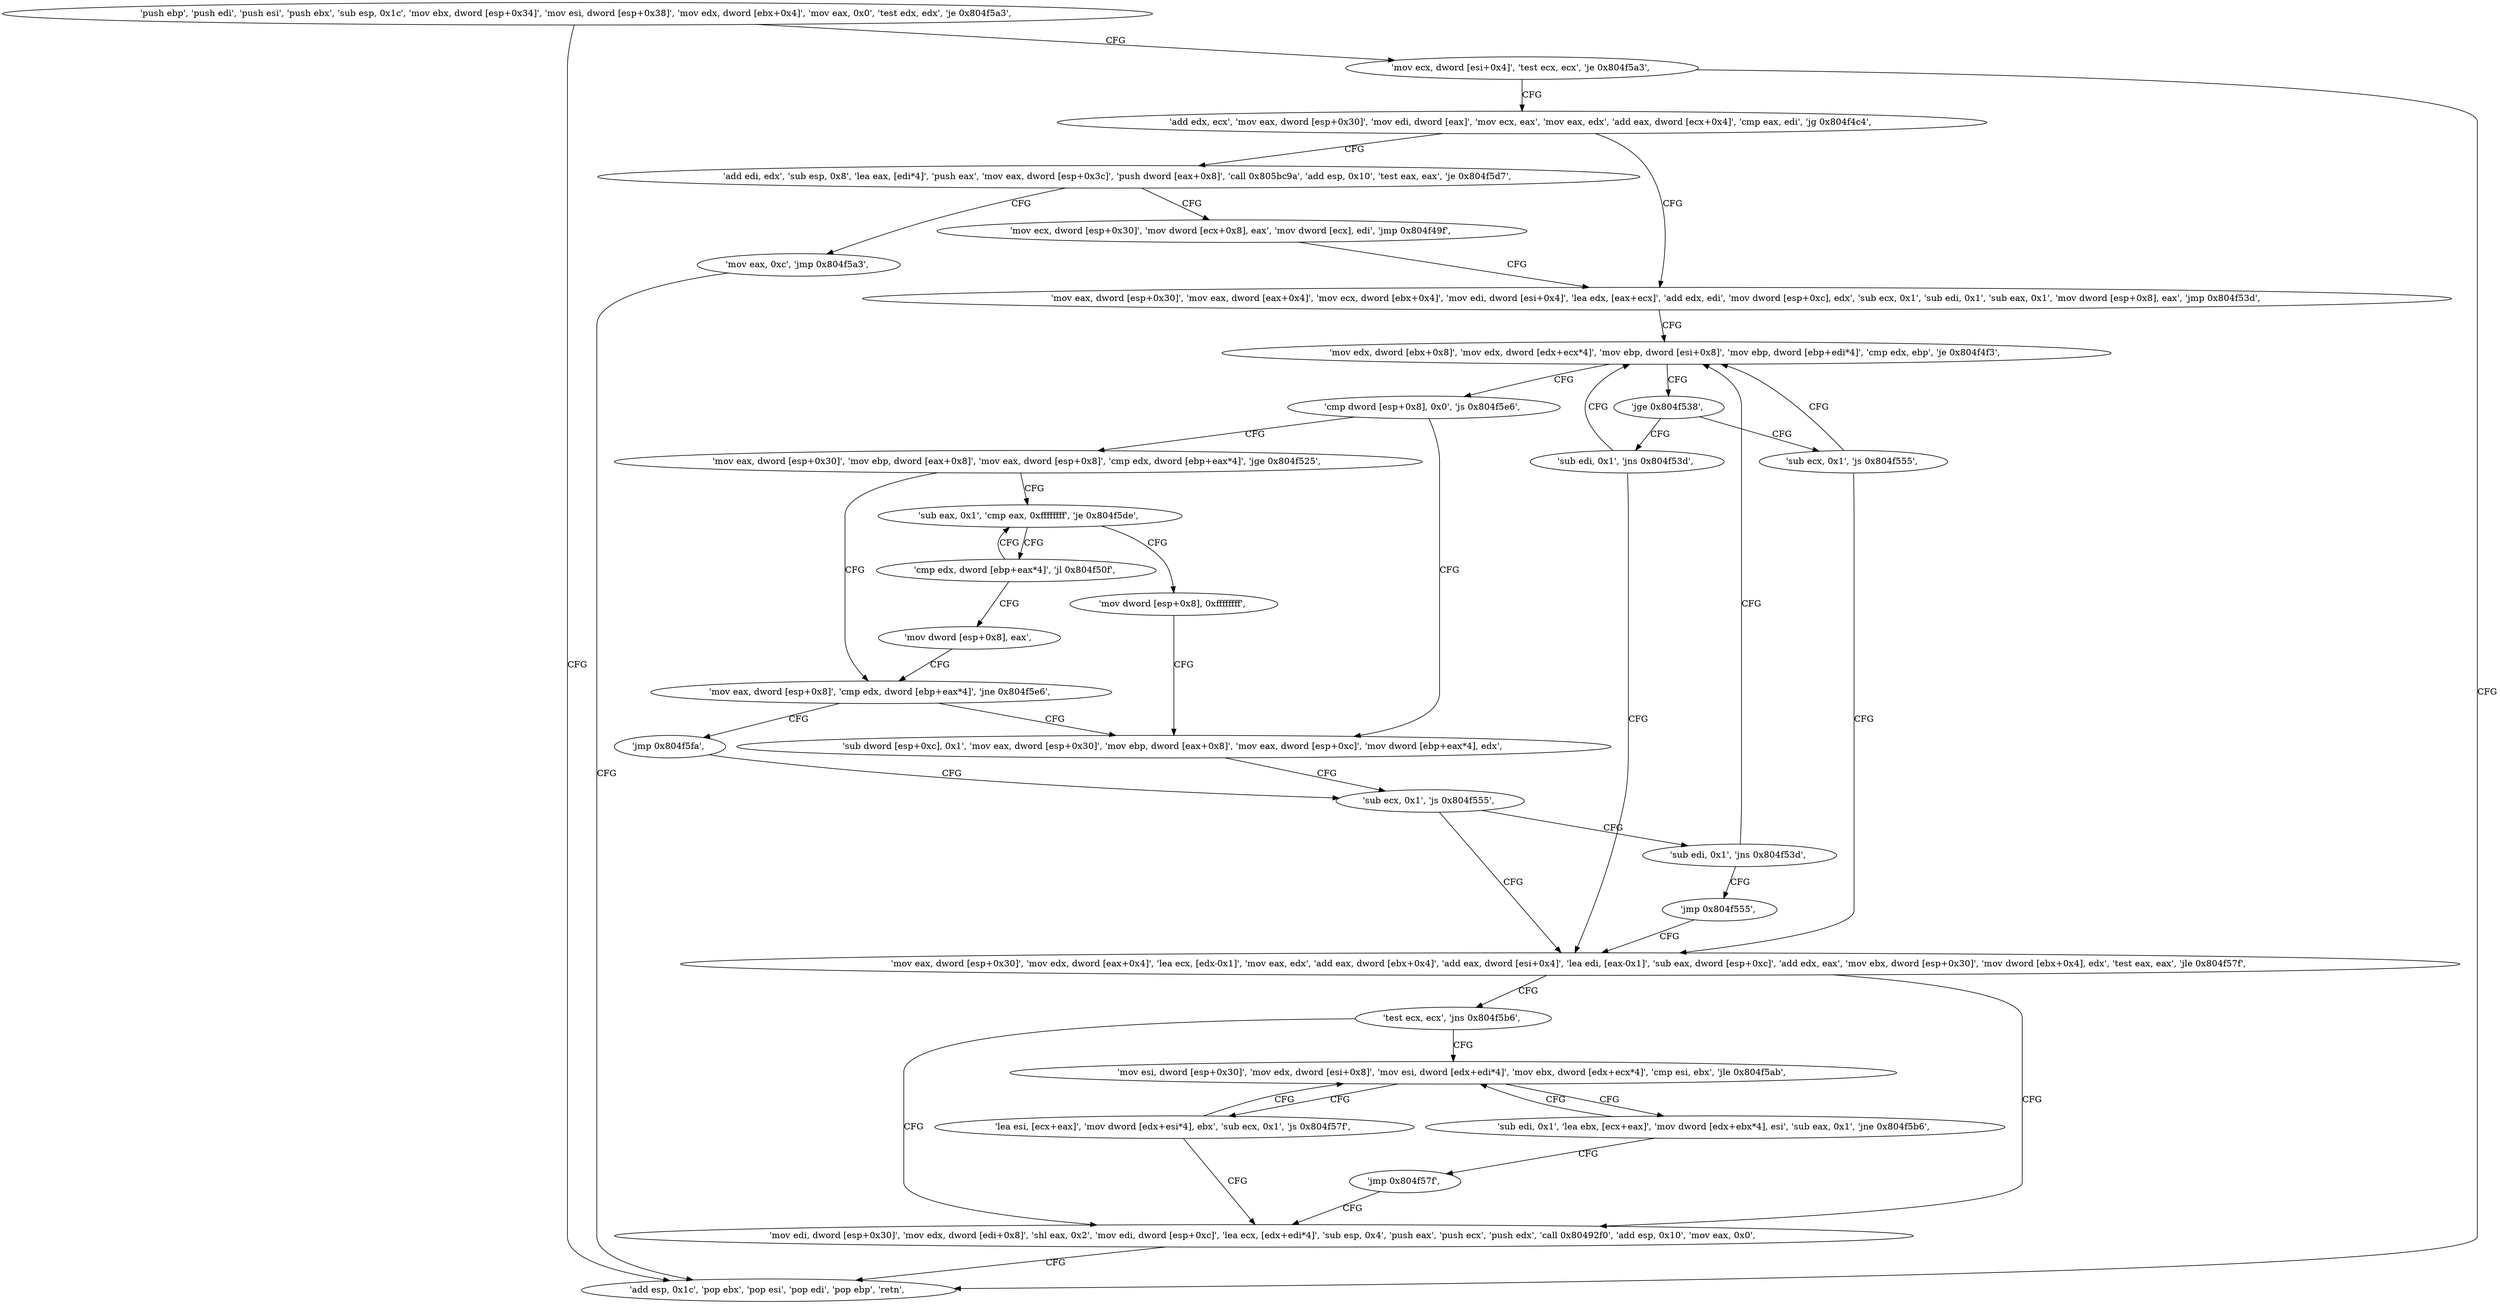 digraph "func" {
"134542434" [label = "'push ebp', 'push edi', 'push esi', 'push ebx', 'sub esp, 0x1c', 'mov ebx, dword [esp+0x34]', 'mov esi, dword [esp+0x38]', 'mov edx, dword [ebx+0x4]', 'mov eax, 0x0', 'test edx, edx', 'je 0x804f5a3', " ]
"134542755" [label = "'add esp, 0x1c', 'pop ebx', 'pop esi', 'pop edi', 'pop ebp', 'retn', " ]
"134542465" [label = "'mov ecx, dword [esi+0x4]', 'test ecx, ecx', 'je 0x804f5a3', " ]
"134542476" [label = "'add edx, ecx', 'mov eax, dword [esp+0x30]', 'mov edi, dword [eax]', 'mov ecx, eax', 'mov eax, edx', 'add eax, dword [ecx+0x4]', 'cmp eax, edi', 'jg 0x804f4c4', " ]
"134542532" [label = "'add edi, edx', 'sub esp, 0x8', 'lea eax, [edi*4]', 'push eax', 'mov eax, dword [esp+0x3c]', 'push dword [eax+0x8]', 'call 0x805bc9a', 'add esp, 0x10', 'test eax, eax', 'je 0x804f5d7', " ]
"134542495" [label = "'mov eax, dword [esp+0x30]', 'mov eax, dword [eax+0x4]', 'mov ecx, dword [ebx+0x4]', 'mov edi, dword [esi+0x4]', 'lea edx, [eax+ecx]', 'add edx, edi', 'mov dword [esp+0xc], edx', 'sub ecx, 0x1', 'sub edi, 0x1', 'sub eax, 0x1', 'mov dword [esp+0x8], eax', 'jmp 0x804f53d', " ]
"134542807" [label = "'mov eax, 0xc', 'jmp 0x804f5a3', " ]
"134542568" [label = "'mov ecx, dword [esp+0x30]', 'mov dword [ecx+0x8], eax', 'mov dword [ecx], edi', 'jmp 0x804f49f', " ]
"134542653" [label = "'mov edx, dword [ebx+0x8]', 'mov edx, dword [edx+ecx*4]', 'mov ebp, dword [esi+0x8]', 'mov ebp, dword [ebp+edi*4]', 'cmp edx, ebp', 'je 0x804f4f3', " ]
"134542579" [label = "'cmp dword [esp+0x8], 0x0', 'js 0x804f5e6', " ]
"134542670" [label = "'jge 0x804f538', " ]
"134542822" [label = "'sub dword [esp+0xc], 0x1', 'mov eax, dword [esp+0x30]', 'mov ebp, dword [eax+0x8]', 'mov eax, dword [esp+0xc]', 'mov dword [ebp+eax*4], edx', " ]
"134542590" [label = "'mov eax, dword [esp+0x30]', 'mov ebp, dword [eax+0x8]', 'mov eax, dword [esp+0x8]', 'cmp edx, dword [ebp+eax*4]', 'jge 0x804f525', " ]
"134542648" [label = "'sub ecx, 0x1', 'js 0x804f555', " ]
"134542672" [label = "'sub edi, 0x1', 'jns 0x804f53d', " ]
"134542842" [label = "'sub ecx, 0x1', 'js 0x804f555', " ]
"134542629" [label = "'mov eax, dword [esp+0x8]', 'cmp edx, dword [ebp+eax*4]', 'jne 0x804f5e6', " ]
"134542607" [label = "'sub eax, 0x1', 'cmp eax, 0xffffffff', 'je 0x804f5de', " ]
"134542677" [label = "'mov eax, dword [esp+0x30]', 'mov edx, dword [eax+0x4]', 'lea ecx, [edx-0x1]', 'mov eax, edx', 'add eax, dword [ebx+0x4]', 'add eax, dword [esi+0x4]', 'lea edi, [eax-0x1]', 'sub eax, dword [esp+0xc]', 'add edx, eax', 'mov ebx, dword [esp+0x30]', 'mov dword [ebx+0x4], edx', 'test eax, eax', 'jle 0x804f57f', " ]
"134542719" [label = "'mov edi, dword [esp+0x30]', 'mov edx, dword [edi+0x8]', 'shl eax, 0x2', 'mov edi, dword [esp+0xc]', 'lea ecx, [edx+edi*4]', 'sub esp, 0x4', 'push eax', 'push ecx', 'push edx', 'call 0x80492f0', 'add esp, 0x10', 'mov eax, 0x0', " ]
"134542715" [label = "'test ecx, ecx', 'jns 0x804f5b6', " ]
"134542851" [label = "'sub edi, 0x1', 'jns 0x804f53d', " ]
"134542860" [label = "'jmp 0x804f555', " ]
"134542643" [label = "'jmp 0x804f5fa', " ]
"134542814" [label = "'mov dword [esp+0x8], 0xffffffff', " ]
"134542619" [label = "'cmp edx, dword [ebp+eax*4]', 'jl 0x804f50f', " ]
"134542774" [label = "'mov esi, dword [esp+0x30]', 'mov edx, dword [esi+0x8]', 'mov esi, dword [edx+edi*4]', 'mov ebx, dword [edx+ecx*4]', 'cmp esi, ebx', 'jle 0x804f5ab', " ]
"134542625" [label = "'mov dword [esp+0x8], eax', " ]
"134542763" [label = "'lea esi, [ecx+eax]', 'mov dword [edx+esi*4], ebx', 'sub ecx, 0x1', 'js 0x804f57f', " ]
"134542791" [label = "'sub edi, 0x1', 'lea ebx, [ecx+eax]', 'mov dword [edx+ebx*4], esi', 'sub eax, 0x1', 'jne 0x804f5b6', " ]
"134542805" [label = "'jmp 0x804f57f', " ]
"134542434" -> "134542755" [ label = "CFG" ]
"134542434" -> "134542465" [ label = "CFG" ]
"134542465" -> "134542755" [ label = "CFG" ]
"134542465" -> "134542476" [ label = "CFG" ]
"134542476" -> "134542532" [ label = "CFG" ]
"134542476" -> "134542495" [ label = "CFG" ]
"134542532" -> "134542807" [ label = "CFG" ]
"134542532" -> "134542568" [ label = "CFG" ]
"134542495" -> "134542653" [ label = "CFG" ]
"134542807" -> "134542755" [ label = "CFG" ]
"134542568" -> "134542495" [ label = "CFG" ]
"134542653" -> "134542579" [ label = "CFG" ]
"134542653" -> "134542670" [ label = "CFG" ]
"134542579" -> "134542822" [ label = "CFG" ]
"134542579" -> "134542590" [ label = "CFG" ]
"134542670" -> "134542648" [ label = "CFG" ]
"134542670" -> "134542672" [ label = "CFG" ]
"134542822" -> "134542842" [ label = "CFG" ]
"134542590" -> "134542629" [ label = "CFG" ]
"134542590" -> "134542607" [ label = "CFG" ]
"134542648" -> "134542677" [ label = "CFG" ]
"134542648" -> "134542653" [ label = "CFG" ]
"134542672" -> "134542653" [ label = "CFG" ]
"134542672" -> "134542677" [ label = "CFG" ]
"134542842" -> "134542677" [ label = "CFG" ]
"134542842" -> "134542851" [ label = "CFG" ]
"134542629" -> "134542822" [ label = "CFG" ]
"134542629" -> "134542643" [ label = "CFG" ]
"134542607" -> "134542814" [ label = "CFG" ]
"134542607" -> "134542619" [ label = "CFG" ]
"134542677" -> "134542719" [ label = "CFG" ]
"134542677" -> "134542715" [ label = "CFG" ]
"134542719" -> "134542755" [ label = "CFG" ]
"134542715" -> "134542774" [ label = "CFG" ]
"134542715" -> "134542719" [ label = "CFG" ]
"134542851" -> "134542653" [ label = "CFG" ]
"134542851" -> "134542860" [ label = "CFG" ]
"134542860" -> "134542677" [ label = "CFG" ]
"134542643" -> "134542842" [ label = "CFG" ]
"134542814" -> "134542822" [ label = "CFG" ]
"134542619" -> "134542607" [ label = "CFG" ]
"134542619" -> "134542625" [ label = "CFG" ]
"134542774" -> "134542763" [ label = "CFG" ]
"134542774" -> "134542791" [ label = "CFG" ]
"134542625" -> "134542629" [ label = "CFG" ]
"134542763" -> "134542719" [ label = "CFG" ]
"134542763" -> "134542774" [ label = "CFG" ]
"134542791" -> "134542774" [ label = "CFG" ]
"134542791" -> "134542805" [ label = "CFG" ]
"134542805" -> "134542719" [ label = "CFG" ]
}
